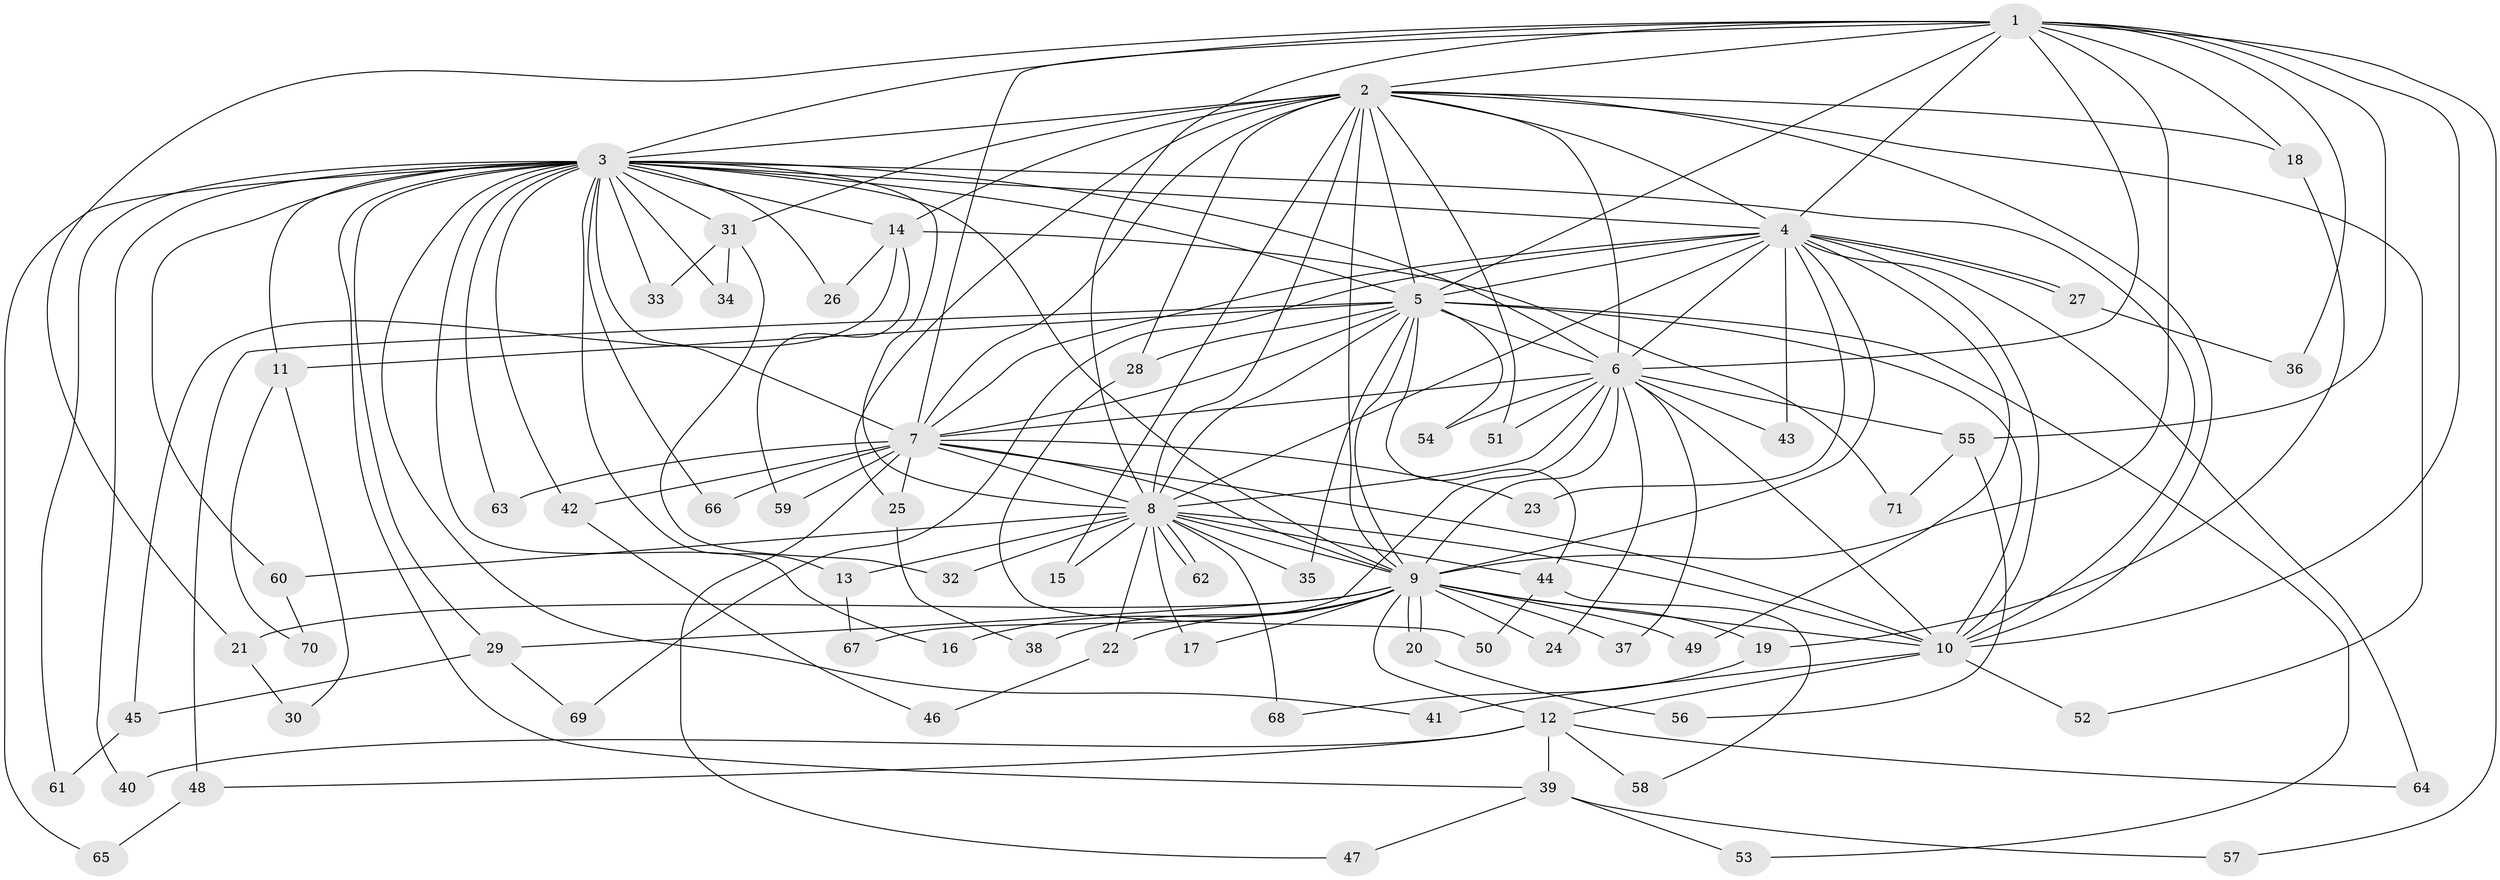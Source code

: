 // coarse degree distribution, {20: 0.047619047619047616, 11: 0.047619047619047616, 2: 0.5714285714285714, 3: 0.047619047619047616, 1: 0.2857142857142857}
// Generated by graph-tools (version 1.1) at 2025/17/03/04/25 18:17:53]
// undirected, 71 vertices, 167 edges
graph export_dot {
graph [start="1"]
  node [color=gray90,style=filled];
  1;
  2;
  3;
  4;
  5;
  6;
  7;
  8;
  9;
  10;
  11;
  12;
  13;
  14;
  15;
  16;
  17;
  18;
  19;
  20;
  21;
  22;
  23;
  24;
  25;
  26;
  27;
  28;
  29;
  30;
  31;
  32;
  33;
  34;
  35;
  36;
  37;
  38;
  39;
  40;
  41;
  42;
  43;
  44;
  45;
  46;
  47;
  48;
  49;
  50;
  51;
  52;
  53;
  54;
  55;
  56;
  57;
  58;
  59;
  60;
  61;
  62;
  63;
  64;
  65;
  66;
  67;
  68;
  69;
  70;
  71;
  1 -- 2;
  1 -- 3;
  1 -- 4;
  1 -- 5;
  1 -- 6;
  1 -- 7;
  1 -- 8;
  1 -- 9;
  1 -- 10;
  1 -- 18;
  1 -- 21;
  1 -- 36;
  1 -- 55;
  1 -- 57;
  2 -- 3;
  2 -- 4;
  2 -- 5;
  2 -- 6;
  2 -- 7;
  2 -- 8;
  2 -- 9;
  2 -- 10;
  2 -- 14;
  2 -- 15;
  2 -- 18;
  2 -- 25;
  2 -- 28;
  2 -- 31;
  2 -- 51;
  2 -- 52;
  3 -- 4;
  3 -- 5;
  3 -- 6;
  3 -- 7;
  3 -- 8;
  3 -- 9;
  3 -- 10;
  3 -- 11;
  3 -- 13;
  3 -- 14;
  3 -- 16;
  3 -- 26;
  3 -- 29;
  3 -- 31;
  3 -- 33;
  3 -- 34;
  3 -- 39;
  3 -- 40;
  3 -- 41;
  3 -- 42;
  3 -- 60;
  3 -- 61;
  3 -- 63;
  3 -- 65;
  3 -- 66;
  4 -- 5;
  4 -- 6;
  4 -- 7;
  4 -- 8;
  4 -- 9;
  4 -- 10;
  4 -- 23;
  4 -- 27;
  4 -- 27;
  4 -- 43;
  4 -- 49;
  4 -- 64;
  4 -- 69;
  5 -- 6;
  5 -- 7;
  5 -- 8;
  5 -- 9;
  5 -- 10;
  5 -- 11;
  5 -- 28;
  5 -- 35;
  5 -- 44;
  5 -- 48;
  5 -- 53;
  5 -- 54;
  6 -- 7;
  6 -- 8;
  6 -- 9;
  6 -- 10;
  6 -- 24;
  6 -- 37;
  6 -- 43;
  6 -- 51;
  6 -- 54;
  6 -- 55;
  6 -- 67;
  7 -- 8;
  7 -- 9;
  7 -- 10;
  7 -- 23;
  7 -- 25;
  7 -- 42;
  7 -- 47;
  7 -- 59;
  7 -- 63;
  7 -- 66;
  8 -- 9;
  8 -- 10;
  8 -- 13;
  8 -- 15;
  8 -- 17;
  8 -- 22;
  8 -- 32;
  8 -- 35;
  8 -- 44;
  8 -- 60;
  8 -- 62;
  8 -- 62;
  8 -- 68;
  9 -- 10;
  9 -- 12;
  9 -- 16;
  9 -- 17;
  9 -- 19;
  9 -- 20;
  9 -- 20;
  9 -- 21;
  9 -- 22;
  9 -- 24;
  9 -- 29;
  9 -- 37;
  9 -- 38;
  9 -- 49;
  10 -- 12;
  10 -- 41;
  10 -- 52;
  11 -- 30;
  11 -- 70;
  12 -- 39;
  12 -- 40;
  12 -- 48;
  12 -- 58;
  12 -- 64;
  13 -- 67;
  14 -- 26;
  14 -- 45;
  14 -- 59;
  14 -- 71;
  18 -- 19;
  19 -- 68;
  20 -- 56;
  21 -- 30;
  22 -- 46;
  25 -- 38;
  27 -- 36;
  28 -- 50;
  29 -- 45;
  29 -- 69;
  31 -- 32;
  31 -- 33;
  31 -- 34;
  39 -- 47;
  39 -- 53;
  39 -- 57;
  42 -- 46;
  44 -- 50;
  44 -- 58;
  45 -- 61;
  48 -- 65;
  55 -- 56;
  55 -- 71;
  60 -- 70;
}
